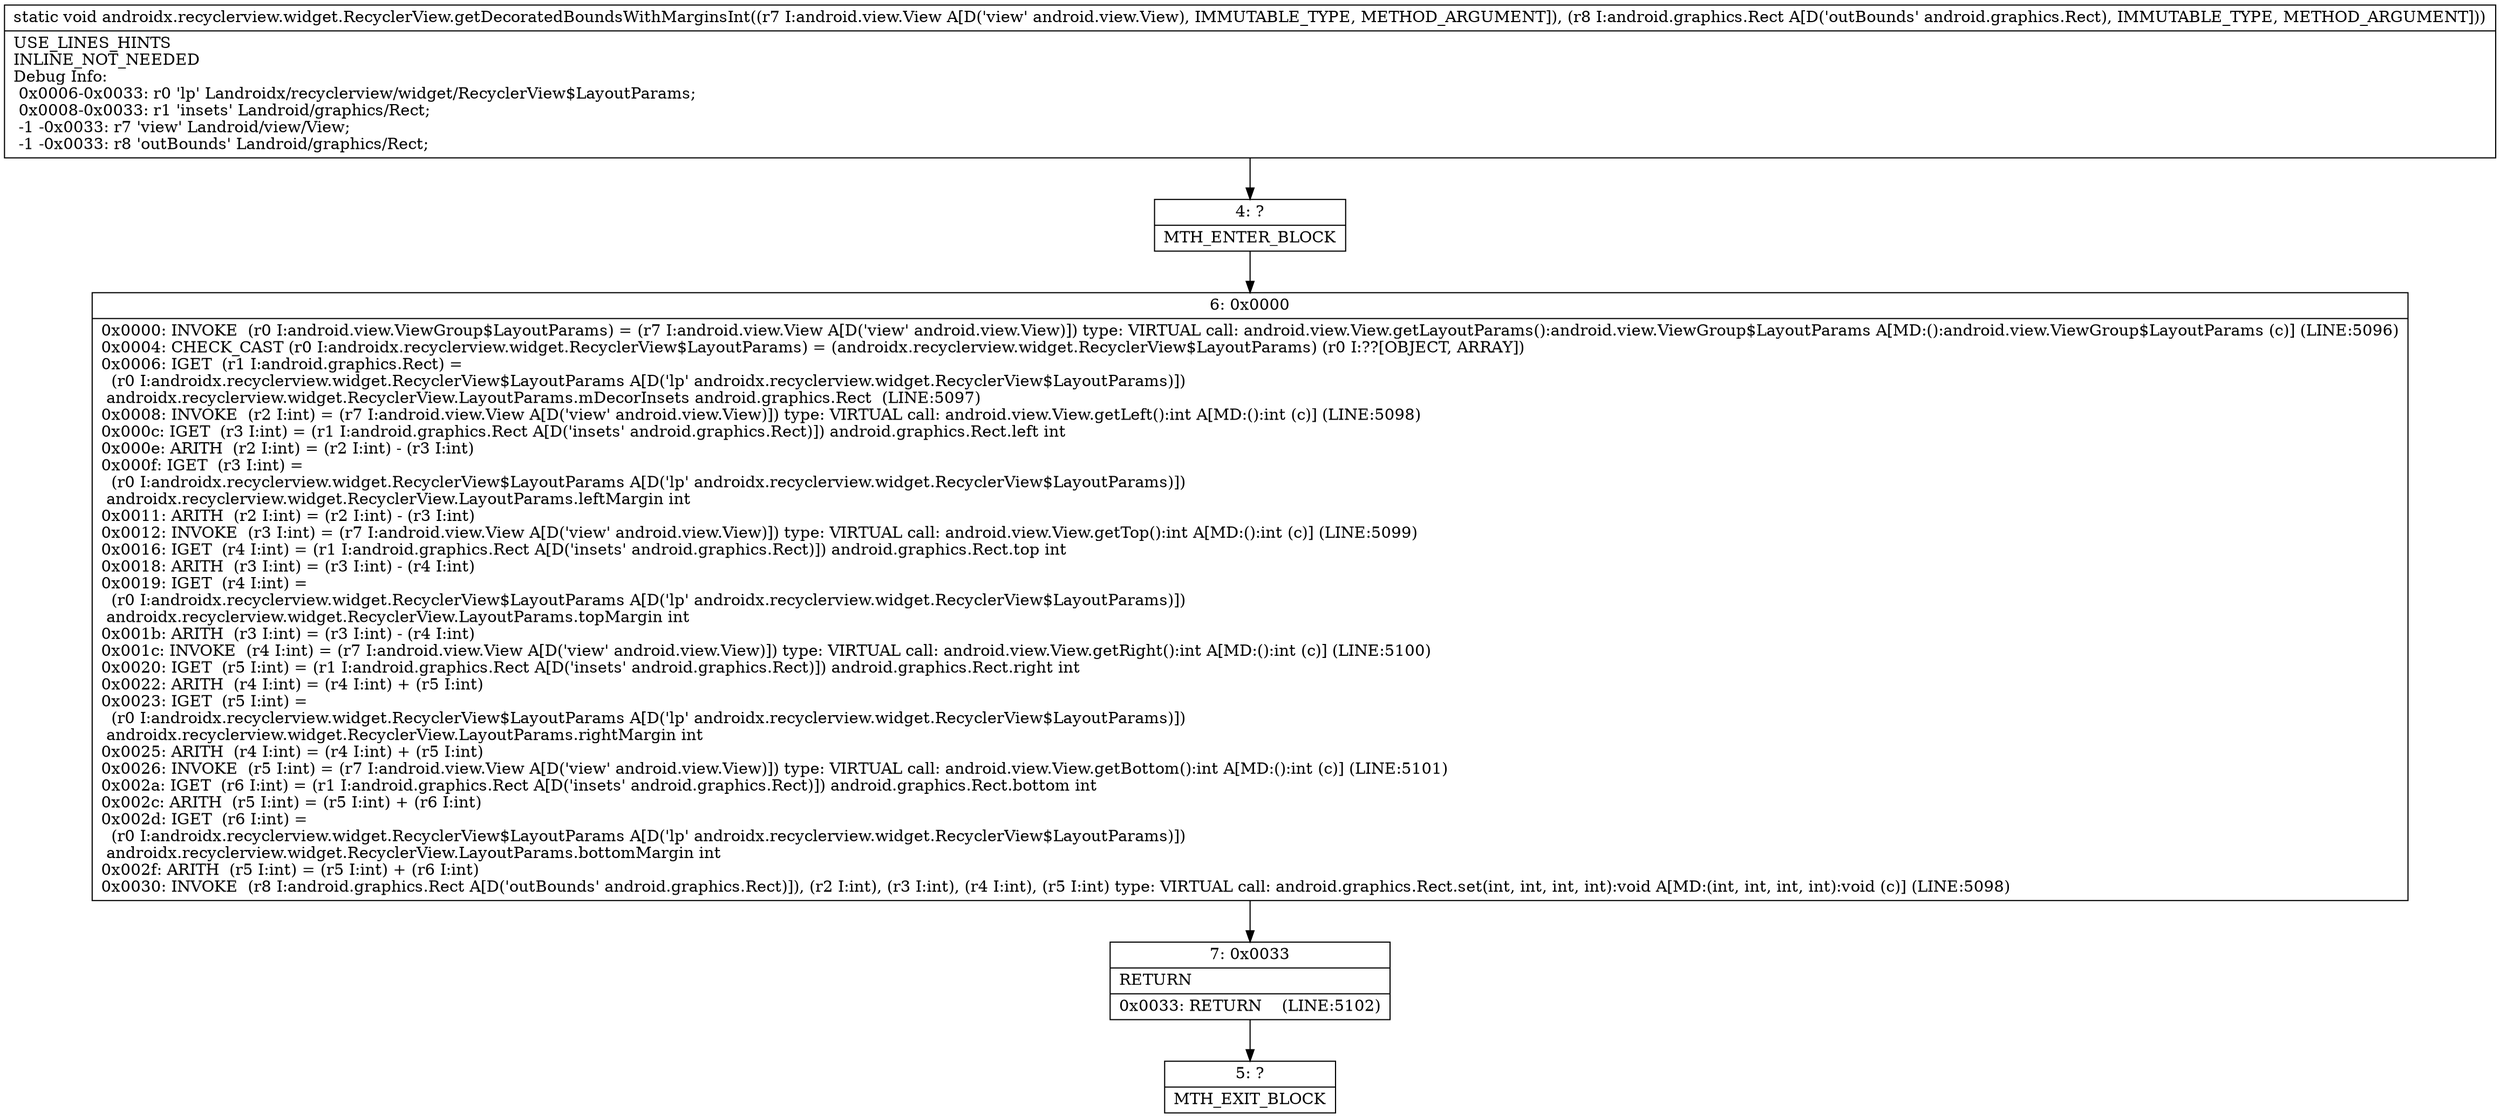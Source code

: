 digraph "CFG forandroidx.recyclerview.widget.RecyclerView.getDecoratedBoundsWithMarginsInt(Landroid\/view\/View;Landroid\/graphics\/Rect;)V" {
Node_4 [shape=record,label="{4\:\ ?|MTH_ENTER_BLOCK\l}"];
Node_6 [shape=record,label="{6\:\ 0x0000|0x0000: INVOKE  (r0 I:android.view.ViewGroup$LayoutParams) = (r7 I:android.view.View A[D('view' android.view.View)]) type: VIRTUAL call: android.view.View.getLayoutParams():android.view.ViewGroup$LayoutParams A[MD:():android.view.ViewGroup$LayoutParams (c)] (LINE:5096)\l0x0004: CHECK_CAST (r0 I:androidx.recyclerview.widget.RecyclerView$LayoutParams) = (androidx.recyclerview.widget.RecyclerView$LayoutParams) (r0 I:??[OBJECT, ARRAY]) \l0x0006: IGET  (r1 I:android.graphics.Rect) = \l  (r0 I:androidx.recyclerview.widget.RecyclerView$LayoutParams A[D('lp' androidx.recyclerview.widget.RecyclerView$LayoutParams)])\l androidx.recyclerview.widget.RecyclerView.LayoutParams.mDecorInsets android.graphics.Rect  (LINE:5097)\l0x0008: INVOKE  (r2 I:int) = (r7 I:android.view.View A[D('view' android.view.View)]) type: VIRTUAL call: android.view.View.getLeft():int A[MD:():int (c)] (LINE:5098)\l0x000c: IGET  (r3 I:int) = (r1 I:android.graphics.Rect A[D('insets' android.graphics.Rect)]) android.graphics.Rect.left int \l0x000e: ARITH  (r2 I:int) = (r2 I:int) \- (r3 I:int) \l0x000f: IGET  (r3 I:int) = \l  (r0 I:androidx.recyclerview.widget.RecyclerView$LayoutParams A[D('lp' androidx.recyclerview.widget.RecyclerView$LayoutParams)])\l androidx.recyclerview.widget.RecyclerView.LayoutParams.leftMargin int \l0x0011: ARITH  (r2 I:int) = (r2 I:int) \- (r3 I:int) \l0x0012: INVOKE  (r3 I:int) = (r7 I:android.view.View A[D('view' android.view.View)]) type: VIRTUAL call: android.view.View.getTop():int A[MD:():int (c)] (LINE:5099)\l0x0016: IGET  (r4 I:int) = (r1 I:android.graphics.Rect A[D('insets' android.graphics.Rect)]) android.graphics.Rect.top int \l0x0018: ARITH  (r3 I:int) = (r3 I:int) \- (r4 I:int) \l0x0019: IGET  (r4 I:int) = \l  (r0 I:androidx.recyclerview.widget.RecyclerView$LayoutParams A[D('lp' androidx.recyclerview.widget.RecyclerView$LayoutParams)])\l androidx.recyclerview.widget.RecyclerView.LayoutParams.topMargin int \l0x001b: ARITH  (r3 I:int) = (r3 I:int) \- (r4 I:int) \l0x001c: INVOKE  (r4 I:int) = (r7 I:android.view.View A[D('view' android.view.View)]) type: VIRTUAL call: android.view.View.getRight():int A[MD:():int (c)] (LINE:5100)\l0x0020: IGET  (r5 I:int) = (r1 I:android.graphics.Rect A[D('insets' android.graphics.Rect)]) android.graphics.Rect.right int \l0x0022: ARITH  (r4 I:int) = (r4 I:int) + (r5 I:int) \l0x0023: IGET  (r5 I:int) = \l  (r0 I:androidx.recyclerview.widget.RecyclerView$LayoutParams A[D('lp' androidx.recyclerview.widget.RecyclerView$LayoutParams)])\l androidx.recyclerview.widget.RecyclerView.LayoutParams.rightMargin int \l0x0025: ARITH  (r4 I:int) = (r4 I:int) + (r5 I:int) \l0x0026: INVOKE  (r5 I:int) = (r7 I:android.view.View A[D('view' android.view.View)]) type: VIRTUAL call: android.view.View.getBottom():int A[MD:():int (c)] (LINE:5101)\l0x002a: IGET  (r6 I:int) = (r1 I:android.graphics.Rect A[D('insets' android.graphics.Rect)]) android.graphics.Rect.bottom int \l0x002c: ARITH  (r5 I:int) = (r5 I:int) + (r6 I:int) \l0x002d: IGET  (r6 I:int) = \l  (r0 I:androidx.recyclerview.widget.RecyclerView$LayoutParams A[D('lp' androidx.recyclerview.widget.RecyclerView$LayoutParams)])\l androidx.recyclerview.widget.RecyclerView.LayoutParams.bottomMargin int \l0x002f: ARITH  (r5 I:int) = (r5 I:int) + (r6 I:int) \l0x0030: INVOKE  (r8 I:android.graphics.Rect A[D('outBounds' android.graphics.Rect)]), (r2 I:int), (r3 I:int), (r4 I:int), (r5 I:int) type: VIRTUAL call: android.graphics.Rect.set(int, int, int, int):void A[MD:(int, int, int, int):void (c)] (LINE:5098)\l}"];
Node_7 [shape=record,label="{7\:\ 0x0033|RETURN\l|0x0033: RETURN    (LINE:5102)\l}"];
Node_5 [shape=record,label="{5\:\ ?|MTH_EXIT_BLOCK\l}"];
MethodNode[shape=record,label="{static void androidx.recyclerview.widget.RecyclerView.getDecoratedBoundsWithMarginsInt((r7 I:android.view.View A[D('view' android.view.View), IMMUTABLE_TYPE, METHOD_ARGUMENT]), (r8 I:android.graphics.Rect A[D('outBounds' android.graphics.Rect), IMMUTABLE_TYPE, METHOD_ARGUMENT]))  | USE_LINES_HINTS\lINLINE_NOT_NEEDED\lDebug Info:\l  0x0006\-0x0033: r0 'lp' Landroidx\/recyclerview\/widget\/RecyclerView$LayoutParams;\l  0x0008\-0x0033: r1 'insets' Landroid\/graphics\/Rect;\l  \-1 \-0x0033: r7 'view' Landroid\/view\/View;\l  \-1 \-0x0033: r8 'outBounds' Landroid\/graphics\/Rect;\l}"];
MethodNode -> Node_4;Node_4 -> Node_6;
Node_6 -> Node_7;
Node_7 -> Node_5;
}


